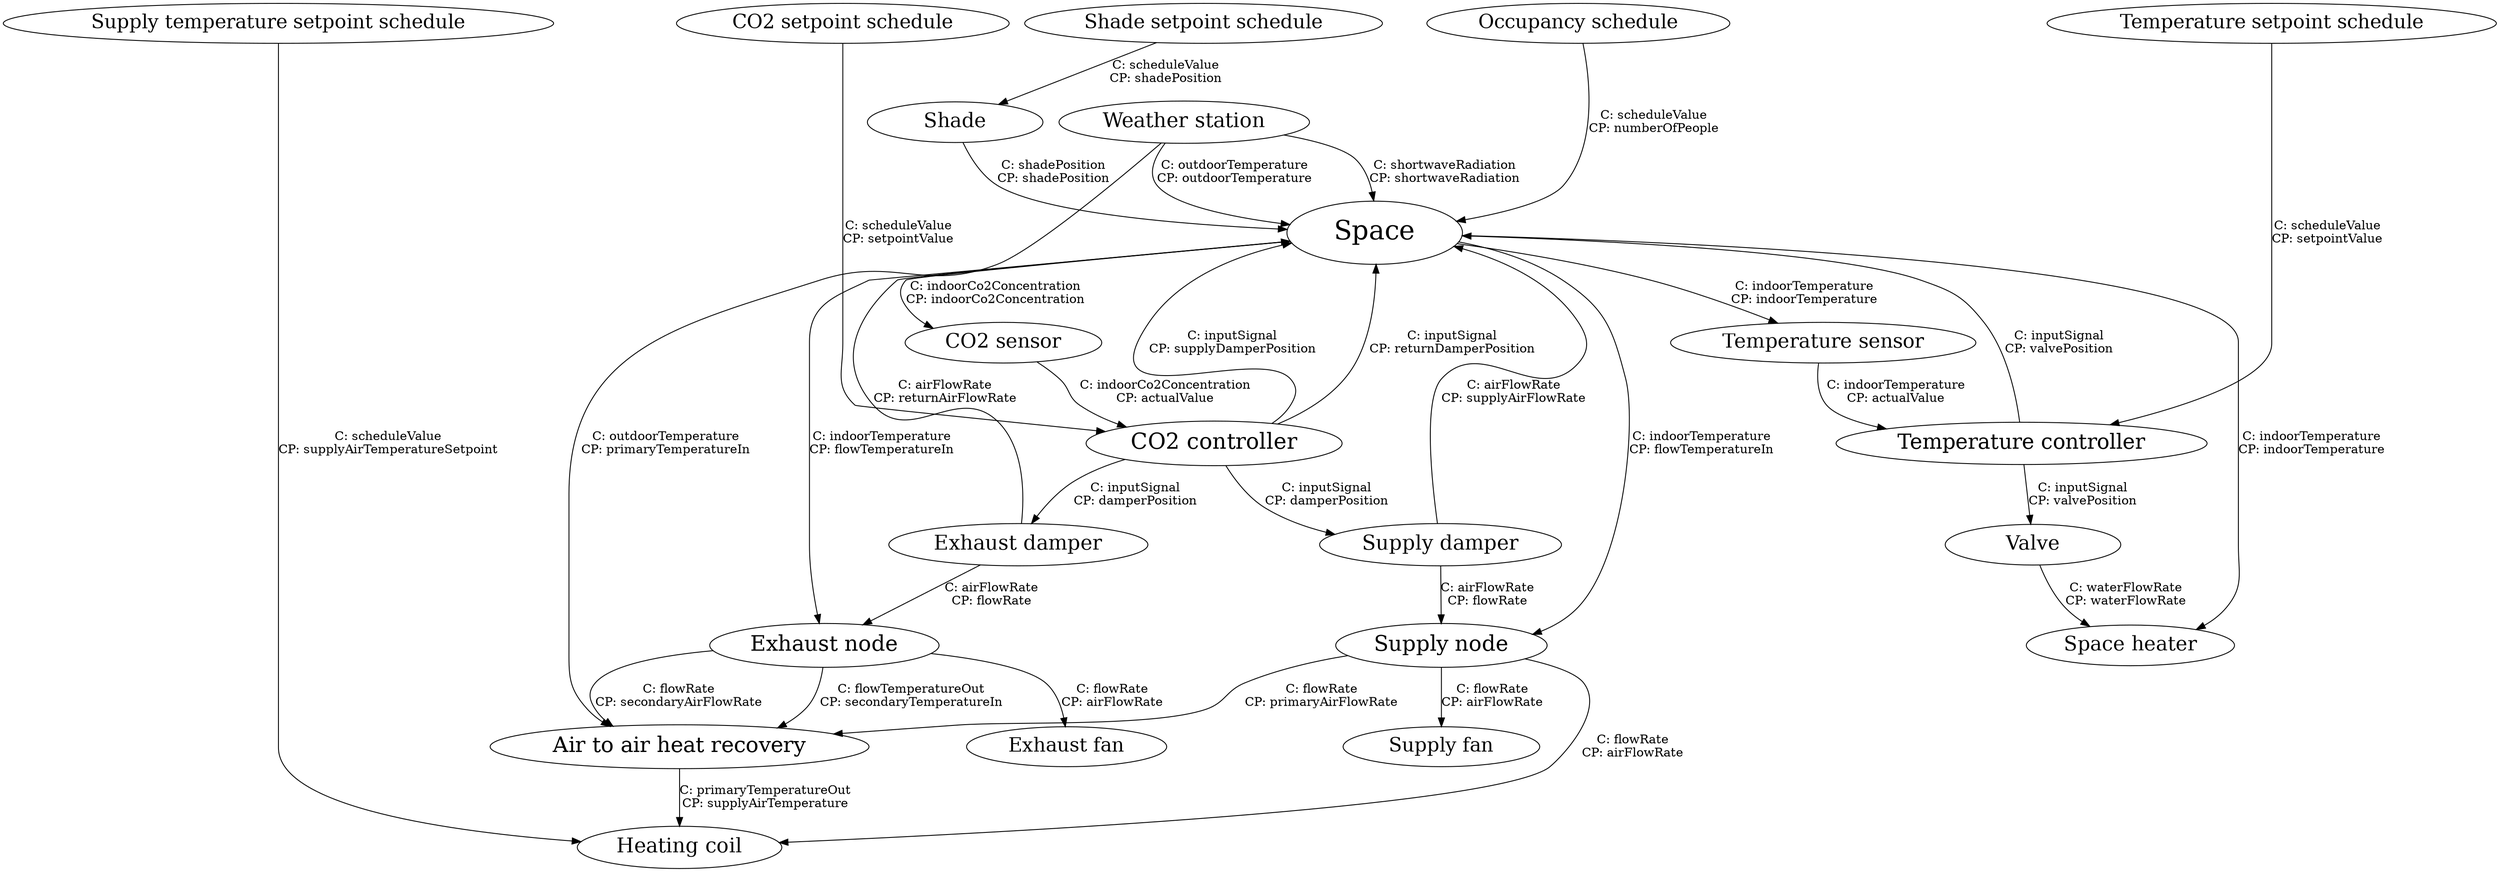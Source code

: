 digraph G {
subgraph  {
rank=same;
"Weather station" [color=black, fillcolor="#666666", fontsize=23.23076923076923, height=0.49230769230769234, label="Weather station", width=3.4292803970223327];
}

subgraph  {
rank=same;
"Occupancy schedule" [color=black, fillcolor="#666666", fontsize=22.0, height=0.4000000000000001, label="Occupancy schedule", width=3.6228287841191067];
"Shade setpoint schedule" [color=black, fillcolor="#666666", fontsize=22.0, height=0.4000000000000001, label="Shade setpoint schedule", width=3.945409429280397];
"Supply temperature setpoint schedule" [color=black, fillcolor="#666666", fontsize=22.0, height=0.4000000000000001, label="Supply temperature setpoint schedule", width=4.784119106699752];
"Temperature setpoint schedule" [color=black, fillcolor="#666666", fontsize=22.0, height=0.4000000000000001, label="Temperature setpoint schedule", width=4.332506203473946];
"CO2 setpoint schedule" [color=black, fillcolor="#666666", fontsize=22.0, height=0.4000000000000001, label="CO2 setpoint schedule", width=3.8163771712158807];
}

subgraph  {
rank=same;
Space [color=black, fillcolor="#3B3838", fontsize=30.0, height=1.0, label=Space, width=2.784119106699752];
}

subgraph  {
rank=same;
"Temperature controller" [color=black, fillcolor="#C55A11", fontsize=23.846153846153847, height=0.5384615384615385, label="Temperature controller", width=3.880893300248139];
"CO2 controller" [color=black, fillcolor="#C55A11", fontsize=25.076923076923077, height=0.6307692307692307, label="CO2 controller", width=3.3647642679900747];
}

subgraph  {
"Air to air heat recovery" [color=black, fillcolor="#44546A", fontsize=24.46153846153846, height=0.5846153846153846, label="Air to air heat recovery", width=4.009925558312656];
}

subgraph  {
rank=same;
"Heating coil" [color=black, fillcolor="#873939", fontsize=23.23076923076923, height=0.49230769230769234, label="Heating coil", width=3.2357320099255586];
}

subgraph  {
rank=same;
}

subgraph  {
rank=same;
"Supply damper" [color=black, fillcolor="#44546A", fontsize=23.23076923076923, height=0.49230769230769234, label="Supply damper", width=3.3002481389578167];
"Exhaust damper" [color=black, fillcolor="#44546A", fontsize=23.23076923076923, height=0.49230769230769234, label="Exhaust damper", width=3.3647642679900747];
}

subgraph  {
rank=same;
Valve [color=black, fillcolor="#873939", fontsize=22.615384615384613, height=0.44615384615384623, label=Valve, width=2.784119106699752];
}

subgraph  {
rank=same;
"Supply fan" [color=black, fillcolor="#44546A", fontsize=22.0, height=0.4000000000000001, label="Supply fan", width=3.106699751861042];
"Exhaust fan" [color=black, fillcolor="#44546A", fontsize=22.0, height=0.4000000000000001, label="Exhaust fan", width=3.1712158808933006];
}

subgraph  {
rank=same;
"Space heater" [color=black, fillcolor="#873939", fontsize=22.615384615384613, height=0.44615384615384623, label="Space heater", width=3.2357320099255586];
}

subgraph  {
rank=same;
"Supply node" [color=black, fillcolor="#666666", fontsize=24.46153846153846, height=0.5846153846153846, label="Supply node", width=3.1712158808933006];
"Exhaust node" [color=black, fillcolor="#666666", fontsize=24.46153846153846, height=0.5846153846153846, label="Exhaust node", width=3.2357320099255586];
}

subgraph  {
rank=same;
Shade [color=black, fillcolor="#8497B0", fontsize=22.615384615384613, height=0.44615384615384623, label=Shade, width=2.784119106699752];
}

subgraph  {
rank=same;
"Temperature sensor" [color=black, fillcolor="#BF9000", fontsize=22.615384615384613, height=0.44615384615384623, label="Temperature sensor", width=3.6228287841191067];
"CO2 sensor" [color=black, fillcolor="#BF9000", fontsize=22.615384615384613, height=0.44615384615384623, label="CO2 sensor", width=3.106699751861042];
}

Space -> "Temperature sensor"  [label="C: indoorTemperature          \nCP: indoorTemperature          "];
"Temperature sensor" -> "Temperature controller"  [label="C: indoorTemperature          \nCP: actualValue          "];
"Temperature controller" -> Space  [label="C: inputSignal          \nCP: valvePosition          "];
Space -> "CO2 sensor"  [label="C: indoorCo2Concentration          \nCP: indoorCo2Concentration          "];
"CO2 sensor" -> "CO2 controller"  [label="C: indoorCo2Concentration          \nCP: actualValue          "];
"CO2 controller" -> Space  [label="C: inputSignal          \nCP: supplyDamperPosition          "];
"CO2 controller" -> Space  [label="C: inputSignal          \nCP: returnDamperPosition          "];
"Supply damper" -> Space  [label="C: airFlowRate          \nCP: supplyAirFlowRate          "];
"Supply damper" -> "Supply node"  [label="C: airFlowRate          \nCP: flowRate          "];
Space -> "Supply node"  [label="C: indoorTemperature          \nCP: flowTemperatureIn          "];
"Exhaust damper" -> Space  [label="C: airFlowRate          \nCP: returnAirFlowRate          "];
"Exhaust damper" -> "Exhaust node"  [label="C: airFlowRate          \nCP: flowRate          "];
Space -> "Exhaust node"  [label="C: indoorTemperature          \nCP: flowTemperatureIn          "];
"Weather station" -> Space  [label="C: shortwaveRadiation          \nCP: shortwaveRadiation          "];
"Weather station" -> Space  [label="C: outdoorTemperature          \nCP: outdoorTemperature          "];
"Occupancy schedule" -> Space  [label="C: scheduleValue          \nCP: numberOfPeople          "];
"Shade setpoint schedule" -> Shade  [label="C: scheduleValue          \nCP: shadePosition          "];
Shade -> Space  [label="C: shadePosition          \nCP: shadePosition          "];
"CO2 controller" -> "Supply damper"  [label="C: inputSignal          \nCP: damperPosition          "];
"CO2 controller" -> "Exhaust damper"  [label="C: inputSignal          \nCP: damperPosition          "];
Space -> "Space heater"  [label="C: indoorTemperature          \nCP: indoorTemperature          "];
Valve -> "Space heater"  [label="C: waterFlowRate          \nCP: waterFlowRate          "];
"Temperature controller" -> Valve  [label="C: inputSignal          \nCP: valvePosition          "];
"Air to air heat recovery" -> "Heating coil"  [label="C: primaryTemperatureOut          \nCP: supplyAirTemperature          "];
"Supply node" -> "Heating coil"  [label="C: flowRate          \nCP: airFlowRate          "];
"Supply temperature setpoint schedule" -> "Heating coil"  [label="C: scheduleValue          \nCP: supplyAirTemperatureSetpoint          "];
"Weather station" -> "Air to air heat recovery"  [label="C: outdoorTemperature          \nCP: primaryTemperatureIn          "];
"Exhaust node" -> "Air to air heat recovery"  [label="C: flowTemperatureOut          \nCP: secondaryTemperatureIn          "];
"Supply node" -> "Air to air heat recovery"  [label="C: flowRate          \nCP: primaryAirFlowRate          "];
"Exhaust node" -> "Air to air heat recovery"  [label="C: flowRate          \nCP: secondaryAirFlowRate          "];
"Supply node" -> "Supply fan"  [label="C: flowRate          \nCP: airFlowRate          "];
"Exhaust node" -> "Exhaust fan"  [label="C: flowRate          \nCP: airFlowRate          "];
"Temperature setpoint schedule" -> "Temperature controller"  [label="C: scheduleValue          \nCP: setpointValue          "];
"CO2 setpoint schedule" -> "CO2 controller"  [label="C: scheduleValue          \nCP: setpointValue          "];
}
